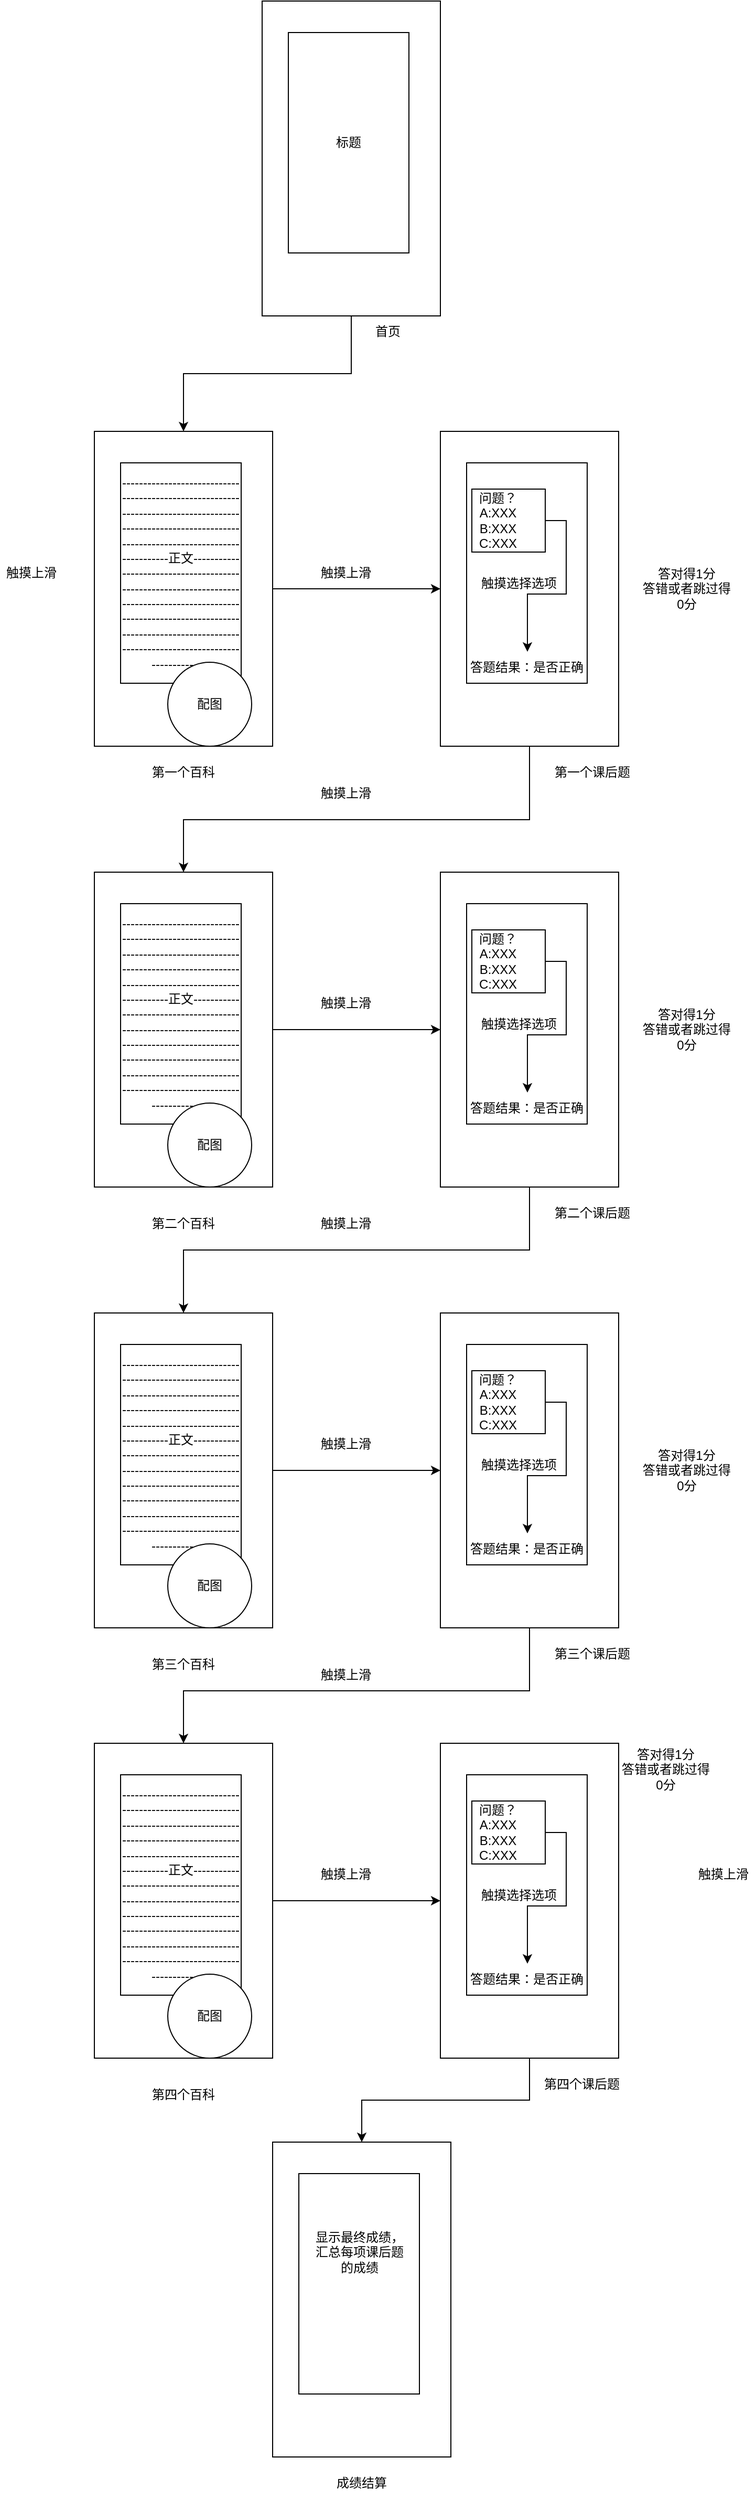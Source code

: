 <mxfile version="26.0.7">
  <diagram name="第 1 页" id="-iTGSNe1lmBqMhTXQ2Q1">
    <mxGraphModel dx="1912" dy="2209" grid="1" gridSize="10" guides="1" tooltips="1" connect="1" arrows="1" fold="1" page="1" pageScale="1" pageWidth="827" pageHeight="1169" math="0" shadow="0">
      <root>
        <mxCell id="0" />
        <mxCell id="1" parent="0" />
        <mxCell id="pei44UWvmRRs14K-F1gR-11" style="edgeStyle=orthogonalEdgeStyle;rounded=0;orthogonalLoop=1;jettySize=auto;html=1;" parent="1" source="pei44UWvmRRs14K-F1gR-2" target="pei44UWvmRRs14K-F1gR-5" edge="1">
          <mxGeometry relative="1" as="geometry" />
        </mxCell>
        <mxCell id="pei44UWvmRRs14K-F1gR-21" style="edgeStyle=orthogonalEdgeStyle;rounded=0;orthogonalLoop=1;jettySize=auto;html=1;" parent="1" source="pei44UWvmRRs14K-F1gR-5" target="pei44UWvmRRs14K-F1gR-17" edge="1">
          <mxGeometry relative="1" as="geometry">
            <Array as="points">
              <mxPoint x="535" y="410" />
              <mxPoint x="205" y="410" />
            </Array>
          </mxGeometry>
        </mxCell>
        <mxCell id="pei44UWvmRRs14K-F1gR-12" style="edgeStyle=orthogonalEdgeStyle;rounded=0;orthogonalLoop=1;jettySize=auto;html=1;entryX=0.5;entryY=0;entryDx=0;entryDy=0;" parent="1" source="pei44UWvmRRs14K-F1gR-7" target="pei44UWvmRRs14K-F1gR-2" edge="1">
          <mxGeometry relative="1" as="geometry" />
        </mxCell>
        <mxCell id="pei44UWvmRRs14K-F1gR-7" value="" style="whiteSpace=wrap;html=1;" parent="1" vertex="1">
          <mxGeometry x="280" y="-370" width="170" height="300" as="geometry" />
        </mxCell>
        <mxCell id="pei44UWvmRRs14K-F1gR-8" value="标题" style="whiteSpace=wrap;html=1;" parent="1" vertex="1">
          <mxGeometry x="305" y="-340" width="115" height="210" as="geometry" />
        </mxCell>
        <mxCell id="pei44UWvmRRs14K-F1gR-9" value="首页" style="text;strokeColor=none;align=center;fillColor=none;html=1;verticalAlign=middle;whiteSpace=wrap;rounded=0;" parent="1" vertex="1">
          <mxGeometry x="370" y="-70" width="60" height="30" as="geometry" />
        </mxCell>
        <mxCell id="pei44UWvmRRs14K-F1gR-13" value="触摸上滑" style="text;strokeColor=none;align=center;fillColor=none;html=1;verticalAlign=middle;whiteSpace=wrap;rounded=0;" parent="1" vertex="1">
          <mxGeometry x="30" y="160" width="60" height="30" as="geometry" />
        </mxCell>
        <mxCell id="pei44UWvmRRs14K-F1gR-14" value="" style="group" parent="1" vertex="1" connectable="0">
          <mxGeometry x="120" y="40" width="170" height="300" as="geometry" />
        </mxCell>
        <mxCell id="pei44UWvmRRs14K-F1gR-2" value="" style="whiteSpace=wrap;html=1;" parent="pei44UWvmRRs14K-F1gR-14" vertex="1">
          <mxGeometry width="170" height="300" as="geometry" />
        </mxCell>
        <mxCell id="pei44UWvmRRs14K-F1gR-3" value="-------------------------------------------------------------------------------------------------------------------------------------------------------正文-------------------------------------------------------------------------------------------------------------------------------------------------------------------------------------------------" style="whiteSpace=wrap;html=1;" parent="pei44UWvmRRs14K-F1gR-14" vertex="1">
          <mxGeometry x="25" y="30" width="115" height="210" as="geometry" />
        </mxCell>
        <mxCell id="pei44UWvmRRs14K-F1gR-10" value="配图" style="ellipse;whiteSpace=wrap;html=1;" parent="pei44UWvmRRs14K-F1gR-14" vertex="1">
          <mxGeometry x="70" y="220" width="80" height="80" as="geometry" />
        </mxCell>
        <mxCell id="pei44UWvmRRs14K-F1gR-15" value="触摸上滑" style="text;strokeColor=none;align=center;fillColor=none;html=1;verticalAlign=middle;whiteSpace=wrap;rounded=0;" parent="1" vertex="1">
          <mxGeometry x="330" y="160" width="60" height="30" as="geometry" />
        </mxCell>
        <mxCell id="pei44UWvmRRs14K-F1gR-16" value="" style="group" parent="1" vertex="1" connectable="0">
          <mxGeometry x="120" y="460" width="170" height="300" as="geometry" />
        </mxCell>
        <mxCell id="pei44UWvmRRs14K-F1gR-17" value="" style="whiteSpace=wrap;html=1;" parent="pei44UWvmRRs14K-F1gR-16" vertex="1">
          <mxGeometry width="170" height="300" as="geometry" />
        </mxCell>
        <mxCell id="pei44UWvmRRs14K-F1gR-18" value="-------------------------------------------------------------------------------------------------------------------------------------------------------正文-------------------------------------------------------------------------------------------------------------------------------------------------------------------------------------------------" style="whiteSpace=wrap;html=1;" parent="pei44UWvmRRs14K-F1gR-16" vertex="1">
          <mxGeometry x="25" y="30" width="115" height="210" as="geometry" />
        </mxCell>
        <mxCell id="pei44UWvmRRs14K-F1gR-19" value="配图" style="ellipse;whiteSpace=wrap;html=1;" parent="pei44UWvmRRs14K-F1gR-16" vertex="1">
          <mxGeometry x="70" y="220" width="80" height="80" as="geometry" />
        </mxCell>
        <mxCell id="pei44UWvmRRs14K-F1gR-22" value="触摸上滑" style="text;strokeColor=none;align=center;fillColor=none;html=1;verticalAlign=middle;whiteSpace=wrap;rounded=0;" parent="1" vertex="1">
          <mxGeometry x="330" y="370" width="60" height="30" as="geometry" />
        </mxCell>
        <mxCell id="pei44UWvmRRs14K-F1gR-23" value="第一个百科" style="text;strokeColor=none;align=center;fillColor=none;html=1;verticalAlign=middle;whiteSpace=wrap;rounded=0;" parent="1" vertex="1">
          <mxGeometry x="160" y="350" width="90" height="30" as="geometry" />
        </mxCell>
        <mxCell id="pei44UWvmRRs14K-F1gR-29" value="第二个百科" style="text;strokeColor=none;align=center;fillColor=none;html=1;verticalAlign=middle;whiteSpace=wrap;rounded=0;" parent="1" vertex="1">
          <mxGeometry x="160" y="780" width="90" height="30" as="geometry" />
        </mxCell>
        <mxCell id="pei44UWvmRRs14K-F1gR-33" value="" style="group" parent="1" vertex="1" connectable="0">
          <mxGeometry x="450" y="40" width="280" height="340" as="geometry" />
        </mxCell>
        <mxCell id="pei44UWvmRRs14K-F1gR-5" value="" style="whiteSpace=wrap;html=1;" parent="pei44UWvmRRs14K-F1gR-33" vertex="1">
          <mxGeometry width="170" height="300" as="geometry" />
        </mxCell>
        <mxCell id="pei44UWvmRRs14K-F1gR-6" value="" style="whiteSpace=wrap;html=1;" parent="pei44UWvmRRs14K-F1gR-33" vertex="1">
          <mxGeometry x="25" y="30" width="115" height="210" as="geometry" />
        </mxCell>
        <mxCell id="pei44UWvmRRs14K-F1gR-24" value="第一个课后题" style="text;strokeColor=none;align=center;fillColor=none;html=1;verticalAlign=middle;whiteSpace=wrap;rounded=0;" parent="pei44UWvmRRs14K-F1gR-33" vertex="1">
          <mxGeometry x="100" y="310" width="90" height="30" as="geometry" />
        </mxCell>
        <mxCell id="pei44UWvmRRs14K-F1gR-25" value="答对得1分&lt;div&gt;答错或者跳过得0分&lt;/div&gt;" style="text;strokeColor=none;align=center;fillColor=none;html=1;verticalAlign=middle;whiteSpace=wrap;rounded=0;" parent="pei44UWvmRRs14K-F1gR-33" vertex="1">
          <mxGeometry x="190" y="135" width="90" height="30" as="geometry" />
        </mxCell>
        <mxCell id="pei44UWvmRRs14K-F1gR-31" value="" style="whiteSpace=wrap;html=1;" parent="pei44UWvmRRs14K-F1gR-33" vertex="1">
          <mxGeometry x="30" y="55" width="70" height="60" as="geometry" />
        </mxCell>
        <mxCell id="pei44UWvmRRs14K-F1gR-30" style="edgeStyle=orthogonalEdgeStyle;rounded=0;orthogonalLoop=1;jettySize=auto;html=1;exitX=1;exitY=0.5;exitDx=0;exitDy=0;" parent="pei44UWvmRRs14K-F1gR-33" source="pei44UWvmRRs14K-F1gR-26" target="pei44UWvmRRs14K-F1gR-27" edge="1">
          <mxGeometry relative="1" as="geometry">
            <mxPoint x="190" y="50" as="targetPoint" />
            <Array as="points">
              <mxPoint x="120" y="85" />
              <mxPoint x="120" y="155" />
              <mxPoint x="83" y="155" />
            </Array>
          </mxGeometry>
        </mxCell>
        <mxCell id="pei44UWvmRRs14K-F1gR-26" value="问题？&lt;div&gt;A:XXX&lt;/div&gt;&lt;div&gt;B:XXX&lt;/div&gt;&lt;div&gt;C:XXX&lt;/div&gt;" style="text;strokeColor=none;align=center;fillColor=none;html=1;verticalAlign=middle;whiteSpace=wrap;rounded=0;" parent="pei44UWvmRRs14K-F1gR-33" vertex="1">
          <mxGeometry x="10" y="70" width="90" height="30" as="geometry" />
        </mxCell>
        <mxCell id="pei44UWvmRRs14K-F1gR-27" value="答题结果：是否正确" style="text;strokeColor=none;align=center;fillColor=none;html=1;verticalAlign=middle;whiteSpace=wrap;rounded=0;" parent="pei44UWvmRRs14K-F1gR-33" vertex="1">
          <mxGeometry x="26.25" y="210" width="112.5" height="30" as="geometry" />
        </mxCell>
        <mxCell id="pei44UWvmRRs14K-F1gR-32" value="触摸选择选项" style="text;strokeColor=none;align=center;fillColor=none;html=1;verticalAlign=middle;whiteSpace=wrap;rounded=0;" parent="pei44UWvmRRs14K-F1gR-33" vertex="1">
          <mxGeometry x="30" y="130" width="90" height="30" as="geometry" />
        </mxCell>
        <mxCell id="pei44UWvmRRs14K-F1gR-34" value="" style="group" parent="1" vertex="1" connectable="0">
          <mxGeometry x="450" y="460" width="280" height="340" as="geometry" />
        </mxCell>
        <mxCell id="pei44UWvmRRs14K-F1gR-35" value="" style="whiteSpace=wrap;html=1;" parent="pei44UWvmRRs14K-F1gR-34" vertex="1">
          <mxGeometry width="170" height="300" as="geometry" />
        </mxCell>
        <mxCell id="pei44UWvmRRs14K-F1gR-36" value="" style="whiteSpace=wrap;html=1;" parent="pei44UWvmRRs14K-F1gR-34" vertex="1">
          <mxGeometry x="25" y="30" width="115" height="210" as="geometry" />
        </mxCell>
        <mxCell id="pei44UWvmRRs14K-F1gR-37" value="第二个课后题" style="text;strokeColor=none;align=center;fillColor=none;html=1;verticalAlign=middle;whiteSpace=wrap;rounded=0;" parent="pei44UWvmRRs14K-F1gR-34" vertex="1">
          <mxGeometry x="100" y="310" width="90" height="30" as="geometry" />
        </mxCell>
        <mxCell id="pei44UWvmRRs14K-F1gR-38" value="答对得1分&lt;div&gt;答错或者跳过得0分&lt;/div&gt;" style="text;strokeColor=none;align=center;fillColor=none;html=1;verticalAlign=middle;whiteSpace=wrap;rounded=0;" parent="pei44UWvmRRs14K-F1gR-34" vertex="1">
          <mxGeometry x="190" y="135" width="90" height="30" as="geometry" />
        </mxCell>
        <mxCell id="pei44UWvmRRs14K-F1gR-39" value="" style="whiteSpace=wrap;html=1;" parent="pei44UWvmRRs14K-F1gR-34" vertex="1">
          <mxGeometry x="30" y="55" width="70" height="60" as="geometry" />
        </mxCell>
        <mxCell id="pei44UWvmRRs14K-F1gR-40" style="edgeStyle=orthogonalEdgeStyle;rounded=0;orthogonalLoop=1;jettySize=auto;html=1;exitX=1;exitY=0.5;exitDx=0;exitDy=0;" parent="pei44UWvmRRs14K-F1gR-34" source="pei44UWvmRRs14K-F1gR-41" target="pei44UWvmRRs14K-F1gR-42" edge="1">
          <mxGeometry relative="1" as="geometry">
            <mxPoint x="190" y="50" as="targetPoint" />
            <Array as="points">
              <mxPoint x="120" y="85" />
              <mxPoint x="120" y="155" />
              <mxPoint x="83" y="155" />
            </Array>
          </mxGeometry>
        </mxCell>
        <mxCell id="pei44UWvmRRs14K-F1gR-41" value="问题？&lt;div&gt;A:XXX&lt;/div&gt;&lt;div&gt;B:XXX&lt;/div&gt;&lt;div&gt;C:XXX&lt;/div&gt;" style="text;strokeColor=none;align=center;fillColor=none;html=1;verticalAlign=middle;whiteSpace=wrap;rounded=0;" parent="pei44UWvmRRs14K-F1gR-34" vertex="1">
          <mxGeometry x="10" y="70" width="90" height="30" as="geometry" />
        </mxCell>
        <mxCell id="pei44UWvmRRs14K-F1gR-42" value="答题结果：是否正确" style="text;strokeColor=none;align=center;fillColor=none;html=1;verticalAlign=middle;whiteSpace=wrap;rounded=0;" parent="pei44UWvmRRs14K-F1gR-34" vertex="1">
          <mxGeometry x="26.25" y="210" width="112.5" height="30" as="geometry" />
        </mxCell>
        <mxCell id="pei44UWvmRRs14K-F1gR-43" value="触摸选择选项" style="text;strokeColor=none;align=center;fillColor=none;html=1;verticalAlign=middle;whiteSpace=wrap;rounded=0;" parent="pei44UWvmRRs14K-F1gR-34" vertex="1">
          <mxGeometry x="30" y="130" width="90" height="30" as="geometry" />
        </mxCell>
        <mxCell id="pei44UWvmRRs14K-F1gR-44" style="edgeStyle=orthogonalEdgeStyle;rounded=0;orthogonalLoop=1;jettySize=auto;html=1;entryX=0;entryY=0.5;entryDx=0;entryDy=0;" parent="1" source="pei44UWvmRRs14K-F1gR-17" target="pei44UWvmRRs14K-F1gR-35" edge="1">
          <mxGeometry relative="1" as="geometry" />
        </mxCell>
        <mxCell id="pei44UWvmRRs14K-F1gR-45" value="触摸上滑" style="text;strokeColor=none;align=center;fillColor=none;html=1;verticalAlign=middle;whiteSpace=wrap;rounded=0;" parent="1" vertex="1">
          <mxGeometry x="330" y="570" width="60" height="30" as="geometry" />
        </mxCell>
        <mxCell id="pei44UWvmRRs14K-F1gR-46" value="" style="group" parent="1" vertex="1" connectable="0">
          <mxGeometry x="120" y="880" width="170" height="300" as="geometry" />
        </mxCell>
        <mxCell id="pei44UWvmRRs14K-F1gR-47" value="" style="whiteSpace=wrap;html=1;" parent="pei44UWvmRRs14K-F1gR-46" vertex="1">
          <mxGeometry width="170" height="300" as="geometry" />
        </mxCell>
        <mxCell id="pei44UWvmRRs14K-F1gR-48" value="-------------------------------------------------------------------------------------------------------------------------------------------------------正文-------------------------------------------------------------------------------------------------------------------------------------------------------------------------------------------------" style="whiteSpace=wrap;html=1;" parent="pei44UWvmRRs14K-F1gR-46" vertex="1">
          <mxGeometry x="25" y="30" width="115" height="210" as="geometry" />
        </mxCell>
        <mxCell id="pei44UWvmRRs14K-F1gR-49" value="配图" style="ellipse;whiteSpace=wrap;html=1;" parent="pei44UWvmRRs14K-F1gR-46" vertex="1">
          <mxGeometry x="70" y="220" width="80" height="80" as="geometry" />
        </mxCell>
        <mxCell id="pei44UWvmRRs14K-F1gR-50" value="第三个百科" style="text;strokeColor=none;align=center;fillColor=none;html=1;verticalAlign=middle;whiteSpace=wrap;rounded=0;" parent="1" vertex="1">
          <mxGeometry x="160" y="1200" width="90" height="30" as="geometry" />
        </mxCell>
        <mxCell id="pei44UWvmRRs14K-F1gR-51" value="" style="group" parent="1" vertex="1" connectable="0">
          <mxGeometry x="450" y="880" width="280" height="340" as="geometry" />
        </mxCell>
        <mxCell id="pei44UWvmRRs14K-F1gR-52" value="" style="whiteSpace=wrap;html=1;" parent="pei44UWvmRRs14K-F1gR-51" vertex="1">
          <mxGeometry width="170" height="300" as="geometry" />
        </mxCell>
        <mxCell id="pei44UWvmRRs14K-F1gR-53" value="" style="whiteSpace=wrap;html=1;" parent="pei44UWvmRRs14K-F1gR-51" vertex="1">
          <mxGeometry x="25" y="30" width="115" height="210" as="geometry" />
        </mxCell>
        <mxCell id="pei44UWvmRRs14K-F1gR-54" value="第三个课后题" style="text;strokeColor=none;align=center;fillColor=none;html=1;verticalAlign=middle;whiteSpace=wrap;rounded=0;" parent="pei44UWvmRRs14K-F1gR-51" vertex="1">
          <mxGeometry x="100" y="310" width="90" height="30" as="geometry" />
        </mxCell>
        <mxCell id="pei44UWvmRRs14K-F1gR-55" value="答对得1分&lt;div&gt;答错或者跳过得0分&lt;/div&gt;" style="text;strokeColor=none;align=center;fillColor=none;html=1;verticalAlign=middle;whiteSpace=wrap;rounded=0;" parent="pei44UWvmRRs14K-F1gR-51" vertex="1">
          <mxGeometry x="190" y="135" width="90" height="30" as="geometry" />
        </mxCell>
        <mxCell id="pei44UWvmRRs14K-F1gR-56" value="" style="whiteSpace=wrap;html=1;" parent="pei44UWvmRRs14K-F1gR-51" vertex="1">
          <mxGeometry x="30" y="55" width="70" height="60" as="geometry" />
        </mxCell>
        <mxCell id="pei44UWvmRRs14K-F1gR-57" style="edgeStyle=orthogonalEdgeStyle;rounded=0;orthogonalLoop=1;jettySize=auto;html=1;exitX=1;exitY=0.5;exitDx=0;exitDy=0;" parent="pei44UWvmRRs14K-F1gR-51" source="pei44UWvmRRs14K-F1gR-58" target="pei44UWvmRRs14K-F1gR-59" edge="1">
          <mxGeometry relative="1" as="geometry">
            <mxPoint x="190" y="50" as="targetPoint" />
            <Array as="points">
              <mxPoint x="120" y="85" />
              <mxPoint x="120" y="155" />
              <mxPoint x="83" y="155" />
            </Array>
          </mxGeometry>
        </mxCell>
        <mxCell id="pei44UWvmRRs14K-F1gR-58" value="问题？&lt;div&gt;A:XXX&lt;/div&gt;&lt;div&gt;B:XXX&lt;/div&gt;&lt;div&gt;C:XXX&lt;/div&gt;" style="text;strokeColor=none;align=center;fillColor=none;html=1;verticalAlign=middle;whiteSpace=wrap;rounded=0;" parent="pei44UWvmRRs14K-F1gR-51" vertex="1">
          <mxGeometry x="10" y="70" width="90" height="30" as="geometry" />
        </mxCell>
        <mxCell id="pei44UWvmRRs14K-F1gR-59" value="答题结果：是否正确" style="text;strokeColor=none;align=center;fillColor=none;html=1;verticalAlign=middle;whiteSpace=wrap;rounded=0;" parent="pei44UWvmRRs14K-F1gR-51" vertex="1">
          <mxGeometry x="26.25" y="210" width="112.5" height="30" as="geometry" />
        </mxCell>
        <mxCell id="pei44UWvmRRs14K-F1gR-60" value="触摸选择选项" style="text;strokeColor=none;align=center;fillColor=none;html=1;verticalAlign=middle;whiteSpace=wrap;rounded=0;" parent="pei44UWvmRRs14K-F1gR-51" vertex="1">
          <mxGeometry x="30" y="130" width="90" height="30" as="geometry" />
        </mxCell>
        <mxCell id="pei44UWvmRRs14K-F1gR-61" style="edgeStyle=orthogonalEdgeStyle;rounded=0;orthogonalLoop=1;jettySize=auto;html=1;entryX=0;entryY=0.5;entryDx=0;entryDy=0;" parent="1" source="pei44UWvmRRs14K-F1gR-47" target="pei44UWvmRRs14K-F1gR-52" edge="1">
          <mxGeometry relative="1" as="geometry" />
        </mxCell>
        <mxCell id="pei44UWvmRRs14K-F1gR-62" value="触摸上滑" style="text;strokeColor=none;align=center;fillColor=none;html=1;verticalAlign=middle;whiteSpace=wrap;rounded=0;" parent="1" vertex="1">
          <mxGeometry x="330" y="990" width="60" height="30" as="geometry" />
        </mxCell>
        <mxCell id="pei44UWvmRRs14K-F1gR-63" value="" style="group" parent="1" vertex="1" connectable="0">
          <mxGeometry x="120" y="1290" width="170" height="300" as="geometry" />
        </mxCell>
        <mxCell id="pei44UWvmRRs14K-F1gR-64" value="" style="whiteSpace=wrap;html=1;" parent="pei44UWvmRRs14K-F1gR-63" vertex="1">
          <mxGeometry width="170" height="300" as="geometry" />
        </mxCell>
        <mxCell id="pei44UWvmRRs14K-F1gR-65" value="-------------------------------------------------------------------------------------------------------------------------------------------------------正文-------------------------------------------------------------------------------------------------------------------------------------------------------------------------------------------------" style="whiteSpace=wrap;html=1;" parent="pei44UWvmRRs14K-F1gR-63" vertex="1">
          <mxGeometry x="25" y="30" width="115" height="210" as="geometry" />
        </mxCell>
        <mxCell id="pei44UWvmRRs14K-F1gR-66" value="配图" style="ellipse;whiteSpace=wrap;html=1;" parent="pei44UWvmRRs14K-F1gR-63" vertex="1">
          <mxGeometry x="70" y="220" width="80" height="80" as="geometry" />
        </mxCell>
        <mxCell id="pei44UWvmRRs14K-F1gR-67" value="第四个百科" style="text;strokeColor=none;align=center;fillColor=none;html=1;verticalAlign=middle;whiteSpace=wrap;rounded=0;" parent="1" vertex="1">
          <mxGeometry x="160" y="1610" width="90" height="30" as="geometry" />
        </mxCell>
        <mxCell id="pei44UWvmRRs14K-F1gR-78" style="edgeStyle=orthogonalEdgeStyle;rounded=0;orthogonalLoop=1;jettySize=auto;html=1;entryX=0;entryY=0.5;entryDx=0;entryDy=0;" parent="1" source="pei44UWvmRRs14K-F1gR-64" target="pei44UWvmRRs14K-F1gR-69" edge="1">
          <mxGeometry relative="1" as="geometry" />
        </mxCell>
        <mxCell id="pei44UWvmRRs14K-F1gR-79" value="触摸上滑" style="text;strokeColor=none;align=center;fillColor=none;html=1;verticalAlign=middle;whiteSpace=wrap;rounded=0;" parent="1" vertex="1">
          <mxGeometry x="330" y="1400" width="60" height="30" as="geometry" />
        </mxCell>
        <mxCell id="pei44UWvmRRs14K-F1gR-80" style="edgeStyle=orthogonalEdgeStyle;rounded=0;orthogonalLoop=1;jettySize=auto;html=1;" parent="1" source="pei44UWvmRRs14K-F1gR-35" target="pei44UWvmRRs14K-F1gR-47" edge="1">
          <mxGeometry relative="1" as="geometry">
            <Array as="points">
              <mxPoint x="535" y="820" />
              <mxPoint x="205" y="820" />
            </Array>
          </mxGeometry>
        </mxCell>
        <mxCell id="pei44UWvmRRs14K-F1gR-81" value="触摸上滑" style="text;strokeColor=none;align=center;fillColor=none;html=1;verticalAlign=middle;whiteSpace=wrap;rounded=0;" parent="1" vertex="1">
          <mxGeometry x="330" y="780" width="60" height="30" as="geometry" />
        </mxCell>
        <mxCell id="pei44UWvmRRs14K-F1gR-82" style="edgeStyle=orthogonalEdgeStyle;rounded=0;orthogonalLoop=1;jettySize=auto;html=1;" parent="1" source="pei44UWvmRRs14K-F1gR-52" target="pei44UWvmRRs14K-F1gR-64" edge="1">
          <mxGeometry relative="1" as="geometry">
            <Array as="points">
              <mxPoint x="535" y="1240" />
              <mxPoint x="205" y="1240" />
            </Array>
          </mxGeometry>
        </mxCell>
        <mxCell id="pei44UWvmRRs14K-F1gR-83" value="触摸上滑" style="text;strokeColor=none;align=center;fillColor=none;html=1;verticalAlign=middle;whiteSpace=wrap;rounded=0;" parent="1" vertex="1">
          <mxGeometry x="330" y="1210" width="60" height="30" as="geometry" />
        </mxCell>
        <mxCell id="pei44UWvmRRs14K-F1gR-100" style="edgeStyle=orthogonalEdgeStyle;rounded=0;orthogonalLoop=1;jettySize=auto;html=1;exitX=0.5;exitY=1;exitDx=0;exitDy=0;" parent="1" source="pei44UWvmRRs14K-F1gR-69" target="pei44UWvmRRs14K-F1gR-87" edge="1">
          <mxGeometry relative="1" as="geometry">
            <mxPoint y="1670" as="targetPoint" />
            <Array as="points" />
          </mxGeometry>
        </mxCell>
        <mxCell id="pei44UWvmRRs14K-F1gR-69" value="" style="whiteSpace=wrap;html=1;" parent="1" vertex="1">
          <mxGeometry x="450" y="1290" width="170" height="300" as="geometry" />
        </mxCell>
        <mxCell id="pei44UWvmRRs14K-F1gR-70" value="" style="whiteSpace=wrap;html=1;" parent="1" vertex="1">
          <mxGeometry x="475" y="1320" width="115" height="210" as="geometry" />
        </mxCell>
        <mxCell id="pei44UWvmRRs14K-F1gR-71" value="第四个课后题" style="text;strokeColor=none;align=center;fillColor=none;html=1;verticalAlign=middle;whiteSpace=wrap;rounded=0;" parent="1" vertex="1">
          <mxGeometry x="540" y="1600" width="90" height="30" as="geometry" />
        </mxCell>
        <mxCell id="pei44UWvmRRs14K-F1gR-72" value="答对得1分&lt;div&gt;答错或者跳过得0分&lt;/div&gt;" style="text;strokeColor=none;align=center;fillColor=none;html=1;verticalAlign=middle;whiteSpace=wrap;rounded=0;" parent="1" vertex="1">
          <mxGeometry x="620" y="1300" width="90" height="30" as="geometry" />
        </mxCell>
        <mxCell id="pei44UWvmRRs14K-F1gR-73" value="" style="whiteSpace=wrap;html=1;" parent="1" vertex="1">
          <mxGeometry x="480" y="1345" width="70" height="60" as="geometry" />
        </mxCell>
        <mxCell id="pei44UWvmRRs14K-F1gR-74" style="edgeStyle=orthogonalEdgeStyle;rounded=0;orthogonalLoop=1;jettySize=auto;html=1;exitX=1;exitY=0.5;exitDx=0;exitDy=0;" parent="1" source="pei44UWvmRRs14K-F1gR-75" target="pei44UWvmRRs14K-F1gR-76" edge="1">
          <mxGeometry relative="1" as="geometry">
            <mxPoint x="640" y="1340" as="targetPoint" />
            <Array as="points">
              <mxPoint x="570" y="1375" />
              <mxPoint x="570" y="1445" />
              <mxPoint x="533" y="1445" />
            </Array>
          </mxGeometry>
        </mxCell>
        <mxCell id="pei44UWvmRRs14K-F1gR-75" value="问题？&lt;div&gt;A:XXX&lt;/div&gt;&lt;div&gt;B:XXX&lt;/div&gt;&lt;div&gt;C:XXX&lt;/div&gt;" style="text;strokeColor=none;align=center;fillColor=none;html=1;verticalAlign=middle;whiteSpace=wrap;rounded=0;" parent="1" vertex="1">
          <mxGeometry x="460" y="1360" width="90" height="30" as="geometry" />
        </mxCell>
        <mxCell id="pei44UWvmRRs14K-F1gR-76" value="答题结果：是否正确" style="text;strokeColor=none;align=center;fillColor=none;html=1;verticalAlign=middle;whiteSpace=wrap;rounded=0;" parent="1" vertex="1">
          <mxGeometry x="476.25" y="1500" width="112.5" height="30" as="geometry" />
        </mxCell>
        <mxCell id="pei44UWvmRRs14K-F1gR-77" value="触摸选择选项" style="text;strokeColor=none;align=center;fillColor=none;html=1;verticalAlign=middle;whiteSpace=wrap;rounded=0;" parent="1" vertex="1">
          <mxGeometry x="480" y="1420" width="90" height="30" as="geometry" />
        </mxCell>
        <mxCell id="pei44UWvmRRs14K-F1gR-104" value="" style="group" parent="1" vertex="1" connectable="0">
          <mxGeometry x="290" y="1660" width="170" height="340" as="geometry" />
        </mxCell>
        <mxCell id="pei44UWvmRRs14K-F1gR-87" value="" style="whiteSpace=wrap;html=1;" parent="pei44UWvmRRs14K-F1gR-104" vertex="1">
          <mxGeometry y="10" width="170" height="300" as="geometry" />
        </mxCell>
        <mxCell id="pei44UWvmRRs14K-F1gR-88" value="" style="whiteSpace=wrap;html=1;" parent="pei44UWvmRRs14K-F1gR-104" vertex="1">
          <mxGeometry x="25" y="40" width="115" height="210" as="geometry" />
        </mxCell>
        <mxCell id="pei44UWvmRRs14K-F1gR-89" value="成绩结算" style="text;strokeColor=none;align=center;fillColor=none;html=1;verticalAlign=middle;whiteSpace=wrap;rounded=0;" parent="pei44UWvmRRs14K-F1gR-104" vertex="1">
          <mxGeometry x="40" y="320" width="90" height="30" as="geometry" />
        </mxCell>
        <mxCell id="pei44UWvmRRs14K-F1gR-90" value="显示最终成绩，汇总每项课后题的成绩" style="text;strokeColor=none;align=center;fillColor=none;html=1;verticalAlign=middle;whiteSpace=wrap;rounded=0;" parent="pei44UWvmRRs14K-F1gR-104" vertex="1">
          <mxGeometry x="37.5" y="80" width="90" height="70" as="geometry" />
        </mxCell>
        <mxCell id="pei44UWvmRRs14K-F1gR-106" value="触摸上滑" style="text;strokeColor=none;align=center;fillColor=none;html=1;verticalAlign=middle;whiteSpace=wrap;rounded=0;" parent="1" vertex="1">
          <mxGeometry x="690" y="1400" width="60" height="30" as="geometry" />
        </mxCell>
      </root>
    </mxGraphModel>
  </diagram>
</mxfile>
